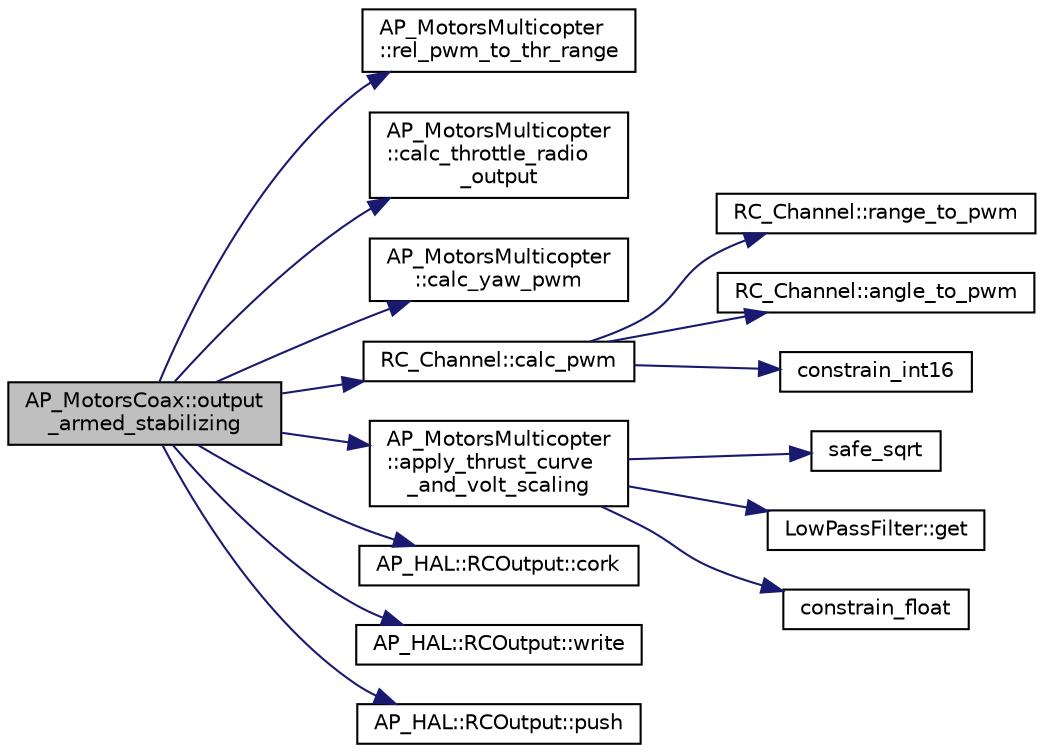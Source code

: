 digraph "AP_MotorsCoax::output_armed_stabilizing"
{
 // INTERACTIVE_SVG=YES
  edge [fontname="Helvetica",fontsize="10",labelfontname="Helvetica",labelfontsize="10"];
  node [fontname="Helvetica",fontsize="10",shape=record];
  rankdir="LR";
  Node1 [label="AP_MotorsCoax::output\l_armed_stabilizing",height=0.2,width=0.4,color="black", fillcolor="grey75", style="filled", fontcolor="black"];
  Node1 -> Node2 [color="midnightblue",fontsize="10",style="solid",fontname="Helvetica"];
  Node2 [label="AP_MotorsMulticopter\l::rel_pwm_to_thr_range",height=0.2,width=0.4,color="black", fillcolor="white", style="filled",URL="$classAP__MotorsMulticopter.html#a9b23425832f45087fe53e4a7be176470"];
  Node1 -> Node3 [color="midnightblue",fontsize="10",style="solid",fontname="Helvetica"];
  Node3 [label="AP_MotorsMulticopter\l::calc_throttle_radio\l_output",height=0.2,width=0.4,color="black", fillcolor="white", style="filled",URL="$classAP__MotorsMulticopter.html#a9537f1b1865eb70f94727baad9ca83b3"];
  Node1 -> Node4 [color="midnightblue",fontsize="10",style="solid",fontname="Helvetica"];
  Node4 [label="AP_MotorsMulticopter\l::calc_yaw_pwm",height=0.2,width=0.4,color="black", fillcolor="white", style="filled",URL="$classAP__MotorsMulticopter.html#a3c91c24ff5d15db725fb61f98d6ff25b"];
  Node1 -> Node5 [color="midnightblue",fontsize="10",style="solid",fontname="Helvetica"];
  Node5 [label="RC_Channel::calc_pwm",height=0.2,width=0.4,color="black", fillcolor="white", style="filled",URL="$classRC__Channel.html#a5876259d8fb8c1c475322a236bae7819"];
  Node5 -> Node6 [color="midnightblue",fontsize="10",style="solid",fontname="Helvetica"];
  Node6 [label="RC_Channel::range_to_pwm",height=0.2,width=0.4,color="black", fillcolor="white", style="filled",URL="$classRC__Channel.html#ac50875b55ac524f9d0b2ee50174bd300"];
  Node5 -> Node7 [color="midnightblue",fontsize="10",style="solid",fontname="Helvetica"];
  Node7 [label="RC_Channel::angle_to_pwm",height=0.2,width=0.4,color="black", fillcolor="white", style="filled",URL="$classRC__Channel.html#abcf4a69f7323c85306e8a25b34e929b3"];
  Node5 -> Node8 [color="midnightblue",fontsize="10",style="solid",fontname="Helvetica"];
  Node8 [label="constrain_int16",height=0.2,width=0.4,color="black", fillcolor="white", style="filled",URL="$AP__Math_8h.html#abd026c0672c617e3092c9b3e1fcb847f"];
  Node1 -> Node9 [color="midnightblue",fontsize="10",style="solid",fontname="Helvetica"];
  Node9 [label="AP_MotorsMulticopter\l::apply_thrust_curve\l_and_volt_scaling",height=0.2,width=0.4,color="black", fillcolor="white", style="filled",URL="$classAP__MotorsMulticopter.html#a2e22f00e020646278cca374f5e8da94d"];
  Node9 -> Node10 [color="midnightblue",fontsize="10",style="solid",fontname="Helvetica"];
  Node10 [label="safe_sqrt",height=0.2,width=0.4,color="black", fillcolor="white", style="filled",URL="$AP__Math_8cpp.html#a7b812b7e8008b90ab24bcd9c3b0e8e3b"];
  Node9 -> Node11 [color="midnightblue",fontsize="10",style="solid",fontname="Helvetica"];
  Node11 [label="LowPassFilter::get",height=0.2,width=0.4,color="black", fillcolor="white", style="filled",URL="$classLowPassFilter.html#af4fadecd2b4865888d6262f2fe67f8d1"];
  Node9 -> Node12 [color="midnightblue",fontsize="10",style="solid",fontname="Helvetica"];
  Node12 [label="constrain_float",height=0.2,width=0.4,color="black", fillcolor="white", style="filled",URL="$AP__Math_8h.html#a27149a7dfbb14319088e8332705c0046"];
  Node1 -> Node13 [color="midnightblue",fontsize="10",style="solid",fontname="Helvetica"];
  Node13 [label="AP_HAL::RCOutput::cork",height=0.2,width=0.4,color="black", fillcolor="white", style="filled",URL="$classAP__HAL_1_1RCOutput.html#a92b9159fa90fb41b17a9957eb3d88c6c"];
  Node1 -> Node14 [color="midnightblue",fontsize="10",style="solid",fontname="Helvetica"];
  Node14 [label="AP_HAL::RCOutput::write",height=0.2,width=0.4,color="black", fillcolor="white", style="filled",URL="$classAP__HAL_1_1RCOutput.html#ade509cf82dfb1f6fab3eba0c026c5d60"];
  Node1 -> Node15 [color="midnightblue",fontsize="10",style="solid",fontname="Helvetica"];
  Node15 [label="AP_HAL::RCOutput::push",height=0.2,width=0.4,color="black", fillcolor="white", style="filled",URL="$classAP__HAL_1_1RCOutput.html#af2e03989be1ded757cab18680bc50cba"];
}
